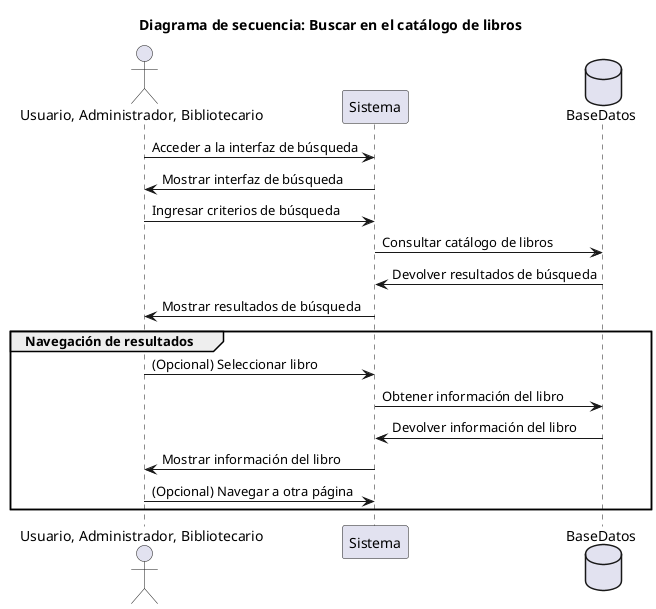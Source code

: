 @startuml
title Diagrama de secuencia: Buscar en el catálogo de libros

actor "Usuario, Administrador, Bibliotecario" as Lector

participant Sistema
database BaseDatos

Lector->Sistema: Acceder a la interfaz de búsqueda
Sistema->Lector: Mostrar interfaz de búsqueda
Lector->Sistema: Ingresar criterios de búsqueda
Sistema->BaseDatos: Consultar catálogo de libros
BaseDatos->Sistema: Devolver resultados de búsqueda
Sistema->Lector: Mostrar resultados de búsqueda

group Navegación de resultados
    Lector->Sistema: (Opcional) Seleccionar libro
    Sistema->BaseDatos: Obtener información del libro
    BaseDatos->Sistema: Devolver información del libro
    Sistema->Lector: Mostrar información del libro
    Lector->Sistema: (Opcional) Navegar a otra página
end
@enduml